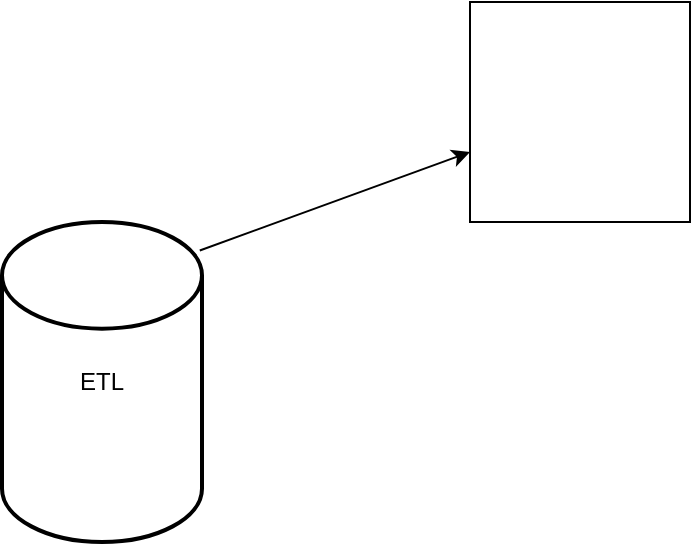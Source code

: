 <mxfile version="15.0.4" type="github">
  <diagram id="jC0eA6sUKzP2ByOyJPaz" name="Page-1">
    <mxGraphModel dx="782" dy="412" grid="1" gridSize="10" guides="1" tooltips="1" connect="1" arrows="1" fold="1" page="1" pageScale="1" pageWidth="827" pageHeight="1169" math="0" shadow="0">
      <root>
        <mxCell id="0" />
        <mxCell id="1" parent="0" />
        <mxCell id="9YF61LHy54mFehH1OXNf-1" value="ETL" style="strokeWidth=2;html=1;shape=mxgraph.flowchart.database;whiteSpace=wrap;" vertex="1" parent="1">
          <mxGeometry x="90" y="350" width="100" height="160" as="geometry" />
        </mxCell>
        <mxCell id="9YF61LHy54mFehH1OXNf-2" value="" style="endArrow=classic;html=1;exitX=0.989;exitY=0.089;exitDx=0;exitDy=0;exitPerimeter=0;" edge="1" parent="1" source="9YF61LHy54mFehH1OXNf-1" target="9YF61LHy54mFehH1OXNf-3">
          <mxGeometry width="50" height="50" relative="1" as="geometry">
            <mxPoint x="190" y="440" as="sourcePoint" />
            <mxPoint x="400" y="430" as="targetPoint" />
          </mxGeometry>
        </mxCell>
        <mxCell id="9YF61LHy54mFehH1OXNf-3" value="" style="whiteSpace=wrap;html=1;aspect=fixed;" vertex="1" parent="1">
          <mxGeometry x="324" y="240" width="110" height="110" as="geometry" />
        </mxCell>
      </root>
    </mxGraphModel>
  </diagram>
</mxfile>
